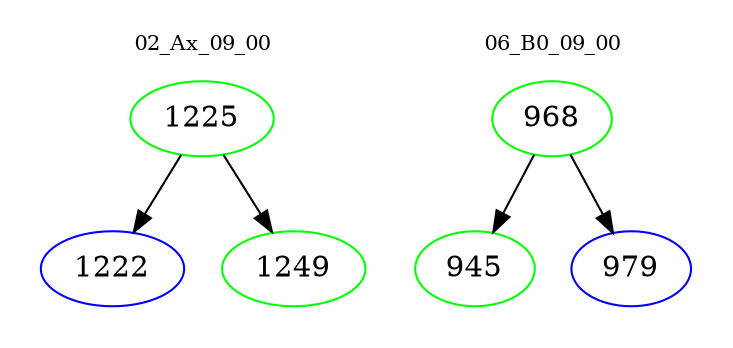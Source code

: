 digraph{
subgraph cluster_0 {
color = white
label = "02_Ax_09_00";
fontsize=10;
T0_1225 [label="1225", color="green"]
T0_1225 -> T0_1222 [color="black"]
T0_1222 [label="1222", color="blue"]
T0_1225 -> T0_1249 [color="black"]
T0_1249 [label="1249", color="green"]
}
subgraph cluster_1 {
color = white
label = "06_B0_09_00";
fontsize=10;
T1_968 [label="968", color="green"]
T1_968 -> T1_945 [color="black"]
T1_945 [label="945", color="green"]
T1_968 -> T1_979 [color="black"]
T1_979 [label="979", color="blue"]
}
}
